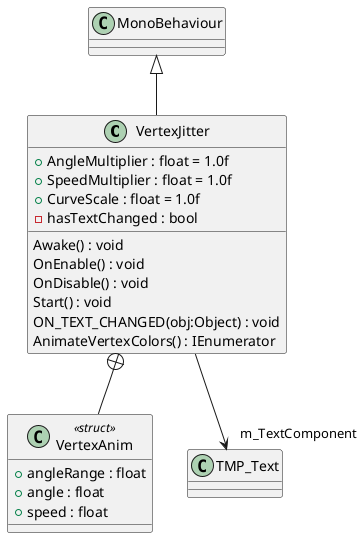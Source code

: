 @startuml
class VertexJitter {
    + AngleMultiplier : float = 1.0f
    + SpeedMultiplier : float = 1.0f
    + CurveScale : float = 1.0f
    - hasTextChanged : bool
    Awake() : void
    OnEnable() : void
    OnDisable() : void
    Start() : void
    ON_TEXT_CHANGED(obj:Object) : void
    AnimateVertexColors() : IEnumerator
}
class VertexAnim <<struct>> {
    + angleRange : float
    + angle : float
    + speed : float
}
MonoBehaviour <|-- VertexJitter
VertexJitter --> "m_TextComponent" TMP_Text
VertexJitter +-- VertexAnim
@enduml
